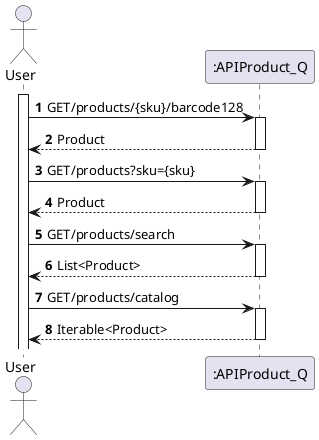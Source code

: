 @startuml
'https://plantuml.com/sequence-diagram

autoactivate on
autonumber

actor "User" as User
participant ":APIProduct_Q" as pro1

activate User

User -> pro1: GET/products/{sku}/barcode128
pro1 --> User: Product
User -> pro1: GET/products?sku={sku}
pro1 --> User: Product
User -> pro1: GET/products/search
pro1 --> User: List<Product>
User -> pro1: GET/products/catalog
pro1 --> User: Iterable<Product>
@enduml